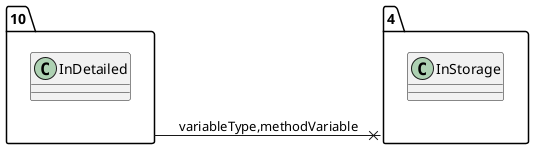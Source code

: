@startuml 
allow_mixing
left to right direction
package "10"{
class InDetailed

}
package "4"{
class InStorage

}
"10" --x "4":variableType,methodVariable
@enduml